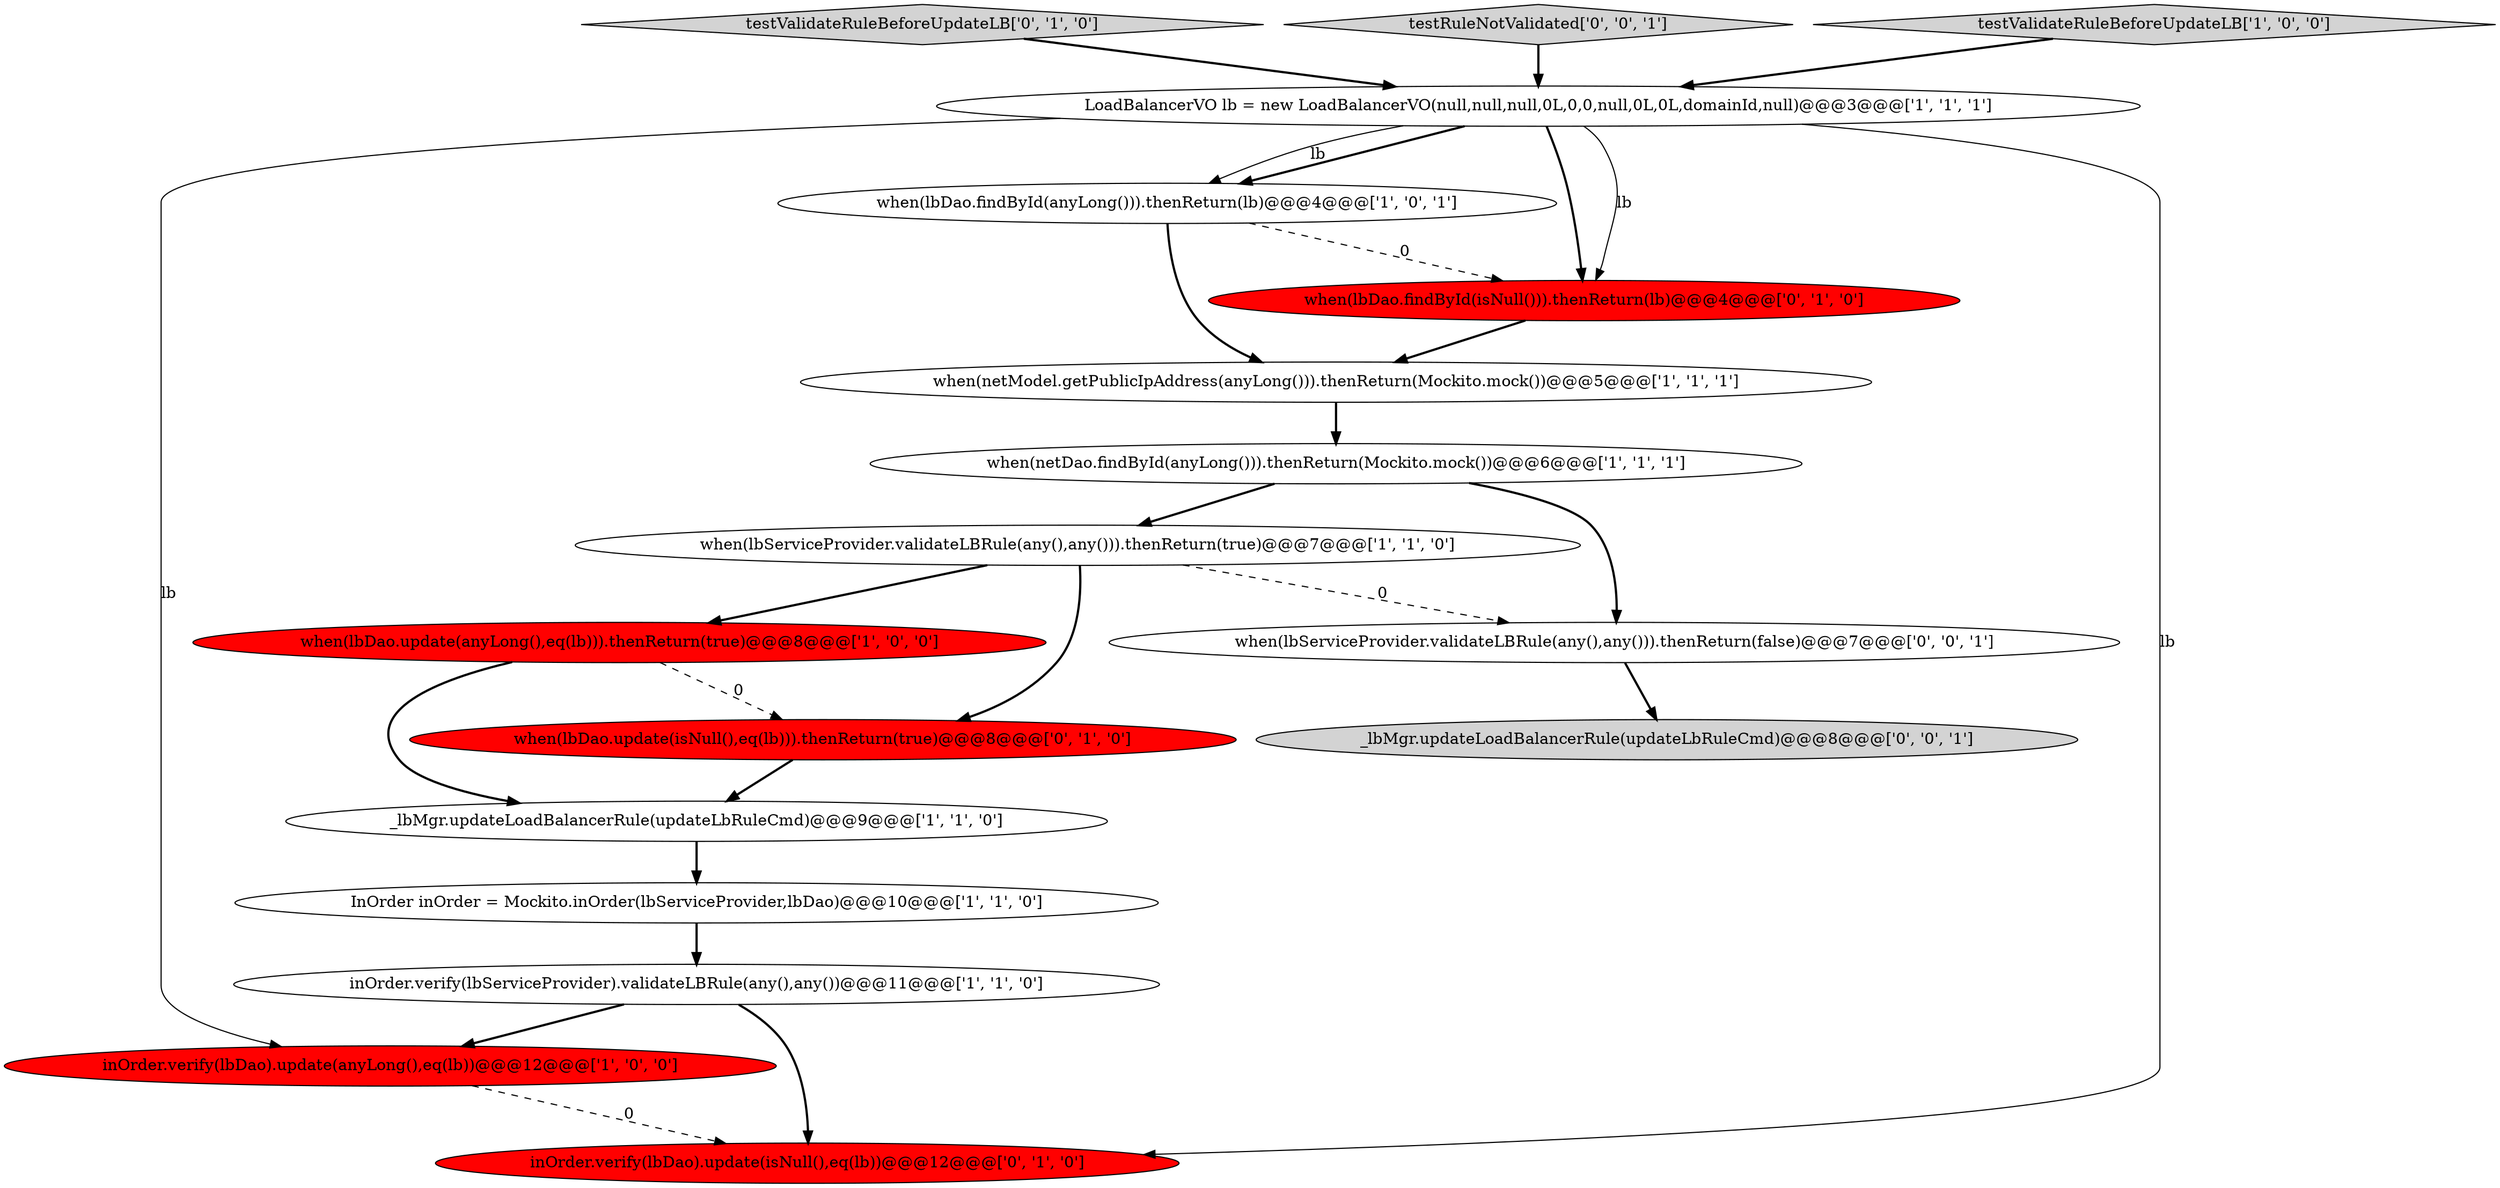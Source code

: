 digraph {
10 [style = filled, label = "when(lbDao.update(anyLong(),eq(lb))).thenReturn(true)@@@8@@@['1', '0', '0']", fillcolor = red, shape = ellipse image = "AAA1AAABBB1BBB"];
8 [style = filled, label = "LoadBalancerVO lb = new LoadBalancerVO(null,null,null,0L,0,0,null,0L,0L,domainId,null)@@@3@@@['1', '1', '1']", fillcolor = white, shape = ellipse image = "AAA0AAABBB1BBB"];
14 [style = filled, label = "testValidateRuleBeforeUpdateLB['0', '1', '0']", fillcolor = lightgray, shape = diamond image = "AAA0AAABBB2BBB"];
3 [style = filled, label = "inOrder.verify(lbServiceProvider).validateLBRule(any(),any())@@@11@@@['1', '1', '0']", fillcolor = white, shape = ellipse image = "AAA0AAABBB1BBB"];
0 [style = filled, label = "when(netDao.findById(anyLong())).thenReturn(Mockito.mock())@@@6@@@['1', '1', '1']", fillcolor = white, shape = ellipse image = "AAA0AAABBB1BBB"];
2 [style = filled, label = "when(lbServiceProvider.validateLBRule(any(),any())).thenReturn(true)@@@7@@@['1', '1', '0']", fillcolor = white, shape = ellipse image = "AAA0AAABBB1BBB"];
5 [style = filled, label = "when(netModel.getPublicIpAddress(anyLong())).thenReturn(Mockito.mock())@@@5@@@['1', '1', '1']", fillcolor = white, shape = ellipse image = "AAA0AAABBB1BBB"];
13 [style = filled, label = "when(lbDao.findById(isNull())).thenReturn(lb)@@@4@@@['0', '1', '0']", fillcolor = red, shape = ellipse image = "AAA1AAABBB2BBB"];
17 [style = filled, label = "testRuleNotValidated['0', '0', '1']", fillcolor = lightgray, shape = diamond image = "AAA0AAABBB3BBB"];
6 [style = filled, label = "inOrder.verify(lbDao).update(anyLong(),eq(lb))@@@12@@@['1', '0', '0']", fillcolor = red, shape = ellipse image = "AAA1AAABBB1BBB"];
7 [style = filled, label = "InOrder inOrder = Mockito.inOrder(lbServiceProvider,lbDao)@@@10@@@['1', '1', '0']", fillcolor = white, shape = ellipse image = "AAA0AAABBB1BBB"];
15 [style = filled, label = "_lbMgr.updateLoadBalancerRule(updateLbRuleCmd)@@@8@@@['0', '0', '1']", fillcolor = lightgray, shape = ellipse image = "AAA0AAABBB3BBB"];
12 [style = filled, label = "inOrder.verify(lbDao).update(isNull(),eq(lb))@@@12@@@['0', '1', '0']", fillcolor = red, shape = ellipse image = "AAA1AAABBB2BBB"];
9 [style = filled, label = "_lbMgr.updateLoadBalancerRule(updateLbRuleCmd)@@@9@@@['1', '1', '0']", fillcolor = white, shape = ellipse image = "AAA0AAABBB1BBB"];
11 [style = filled, label = "when(lbDao.update(isNull(),eq(lb))).thenReturn(true)@@@8@@@['0', '1', '0']", fillcolor = red, shape = ellipse image = "AAA1AAABBB2BBB"];
1 [style = filled, label = "when(lbDao.findById(anyLong())).thenReturn(lb)@@@4@@@['1', '0', '1']", fillcolor = white, shape = ellipse image = "AAA0AAABBB1BBB"];
4 [style = filled, label = "testValidateRuleBeforeUpdateLB['1', '0', '0']", fillcolor = lightgray, shape = diamond image = "AAA0AAABBB1BBB"];
16 [style = filled, label = "when(lbServiceProvider.validateLBRule(any(),any())).thenReturn(false)@@@7@@@['0', '0', '1']", fillcolor = white, shape = ellipse image = "AAA0AAABBB3BBB"];
1->5 [style = bold, label=""];
17->8 [style = bold, label=""];
16->15 [style = bold, label=""];
0->16 [style = bold, label=""];
8->6 [style = solid, label="lb"];
0->2 [style = bold, label=""];
3->6 [style = bold, label=""];
3->12 [style = bold, label=""];
9->7 [style = bold, label=""];
2->10 [style = bold, label=""];
11->9 [style = bold, label=""];
7->3 [style = bold, label=""];
10->11 [style = dashed, label="0"];
1->13 [style = dashed, label="0"];
6->12 [style = dashed, label="0"];
8->13 [style = solid, label="lb"];
8->1 [style = bold, label=""];
8->12 [style = solid, label="lb"];
5->0 [style = bold, label=""];
8->1 [style = solid, label="lb"];
2->16 [style = dashed, label="0"];
13->5 [style = bold, label=""];
4->8 [style = bold, label=""];
10->9 [style = bold, label=""];
14->8 [style = bold, label=""];
2->11 [style = bold, label=""];
8->13 [style = bold, label=""];
}
